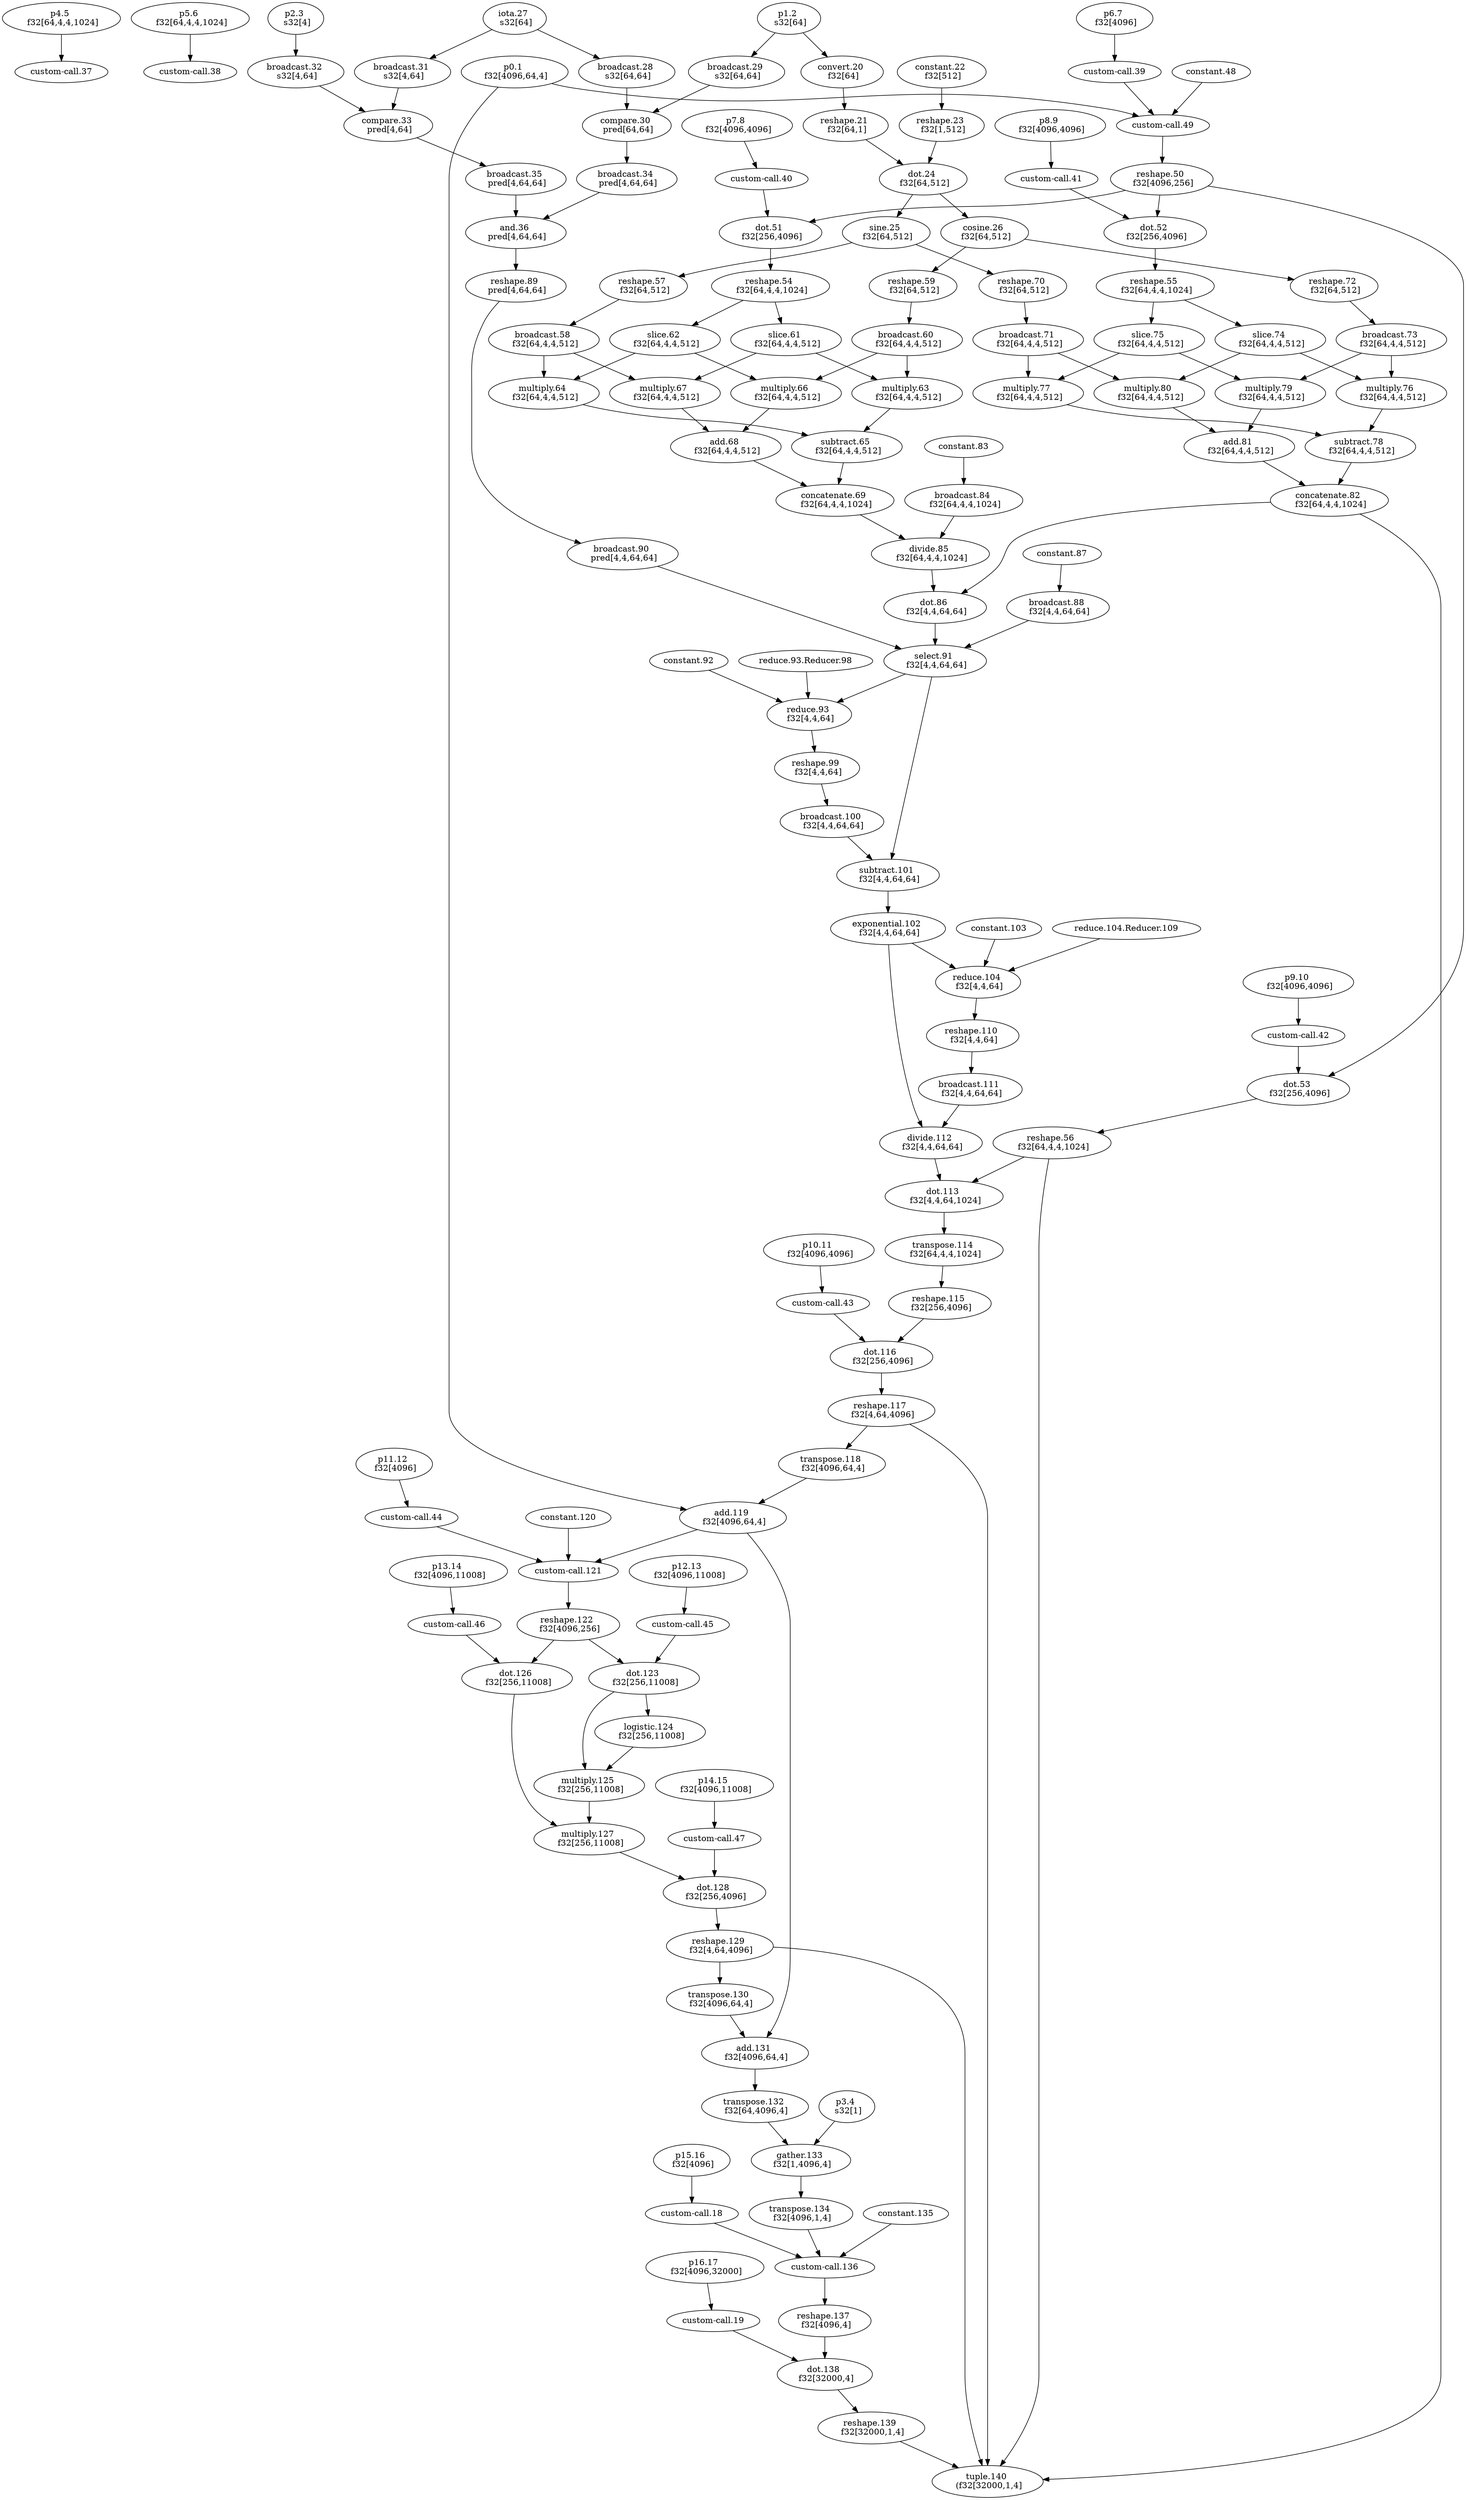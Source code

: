 digraph HloModule { 
	"p4.5" [label="p4.5 \n f32[64,4,4,1024]"];
	"p5.6" [label="p5.6 \n f32[64,4,4,1024]"];
	"p16.17" [label="p16.17 \n f32[4096,32000]"];
	"iota.27" [label="iota.27 \n s32[64]"];
	"broadcast.28" [label="broadcast.28 \n s32[64,64]"];
	"p1.2" [label="p1.2 \n s32[64]"];
	"broadcast.29" [label="broadcast.29 \n s32[64,64]"];
	"compare.30" [label="compare.30 \n pred[64,64]"];
	"broadcast.34" [label="broadcast.34 \n pred[4,64,64]"];
	"broadcast.31" [label="broadcast.31 \n s32[4,64]"];
	"p2.3" [label="p2.3 \n s32[4]"];
	"broadcast.32" [label="broadcast.32 \n s32[4,64]"];
	"compare.33" [label="compare.33 \n pred[4,64]"];
	"broadcast.35" [label="broadcast.35 \n pred[4,64,64]"];
	"and.36" [label="and.36 \n pred[4,64,64]"];
	"reshape.89" [label="reshape.89 \n pred[4,64,64]"];
	"broadcast.90" [label="broadcast.90 \n pred[4,4,64,64]"];
	"convert.20" [label="convert.20 \n f32[64]"];
	"reshape.21" [label="reshape.21 \n f32[64,1]"];
	"constant.22" [label="constant.22 \n f32[512]"];
	"reshape.23" [label="reshape.23 \n f32[1,512]"];
	"dot.24" [label="dot.24 \n f32[64,512]"];
	"cosine.26" [label="cosine.26 \n f32[64,512]"];
	"reshape.59" [label="reshape.59 \n f32[64,512]"];
	"broadcast.60" [label="broadcast.60 \n f32[64,4,4,512]"];
	"p0.1" [label="p0.1 \n f32[4096,64,4]"];
	"p6.7" [label="p6.7 \n f32[4096]"];
	"reshape.50" [label="reshape.50 \n f32[4096,256]"];
	"p7.8" [label="p7.8 \n f32[4096,4096]"];
	"dot.51" [label="dot.51 \n f32[256,4096]"];
	"reshape.54" [label="reshape.54 \n f32[64,4,4,1024]"];
	"slice.61" [label="slice.61 \n f32[64,4,4,512]"];
	"multiply.63" [label="multiply.63 \n f32[64,4,4,512]"];
	"sine.25" [label="sine.25 \n f32[64,512]"];
	"reshape.57" [label="reshape.57 \n f32[64,512]"];
	"broadcast.58" [label="broadcast.58 \n f32[64,4,4,512]"];
	"slice.62" [label="slice.62 \n f32[64,4,4,512]"];
	"multiply.64" [label="multiply.64 \n f32[64,4,4,512]"];
	"subtract.65" [label="subtract.65 \n f32[64,4,4,512]"];
	"multiply.66" [label="multiply.66 \n f32[64,4,4,512]"];
	"multiply.67" [label="multiply.67 \n f32[64,4,4,512]"];
	"add.68" [label="add.68 \n f32[64,4,4,512]"];
	"concatenate.69" [label="concatenate.69 \n f32[64,4,4,1024]"];
	"broadcast.84" [label="broadcast.84 \n f32[64,4,4,1024]"];
	"divide.85" [label="divide.85 \n f32[64,4,4,1024]"];
	"reshape.72" [label="reshape.72 \n f32[64,512]"];
	"broadcast.73" [label="broadcast.73 \n f32[64,4,4,512]"];
	"p8.9" [label="p8.9 \n f32[4096,4096]"];
	"dot.52" [label="dot.52 \n f32[256,4096]"];
	"reshape.55" [label="reshape.55 \n f32[64,4,4,1024]"];
	"slice.74" [label="slice.74 \n f32[64,4,4,512]"];
	"multiply.76" [label="multiply.76 \n f32[64,4,4,512]"];
	"reshape.70" [label="reshape.70 \n f32[64,512]"];
	"broadcast.71" [label="broadcast.71 \n f32[64,4,4,512]"];
	"slice.75" [label="slice.75 \n f32[64,4,4,512]"];
	"multiply.77" [label="multiply.77 \n f32[64,4,4,512]"];
	"subtract.78" [label="subtract.78 \n f32[64,4,4,512]"];
	"multiply.79" [label="multiply.79 \n f32[64,4,4,512]"];
	"multiply.80" [label="multiply.80 \n f32[64,4,4,512]"];
	"add.81" [label="add.81 \n f32[64,4,4,512]"];
	"concatenate.82" [label="concatenate.82 \n f32[64,4,4,1024]"];
	"dot.86" [label="dot.86 \n f32[4,4,64,64]"];
	"broadcast.88" [label="broadcast.88 \n f32[4,4,64,64]"];
	"select.91" [label="select.91 \n f32[4,4,64,64]"];
	"reduce.93" [label="reduce.93 \n f32[4,4,64]"];
	"reshape.99" [label="reshape.99 \n f32[4,4,64]"];
	"broadcast.100" [label="broadcast.100 \n f32[4,4,64,64]"];
	"subtract.101" [label="subtract.101 \n f32[4,4,64,64]"];
	"exponential.102" [label="exponential.102 \n f32[4,4,64,64]"];
	"reduce.104" [label="reduce.104 \n f32[4,4,64]"];
	"reshape.110" [label="reshape.110 \n f32[4,4,64]"];
	"broadcast.111" [label="broadcast.111 \n f32[4,4,64,64]"];
	"divide.112" [label="divide.112 \n f32[4,4,64,64]"];
	"p9.10" [label="p9.10 \n f32[4096,4096]"];
	"dot.53" [label="dot.53 \n f32[256,4096]"];
	"reshape.56" [label="reshape.56 \n f32[64,4,4,1024]"];
	"dot.113" [label="dot.113 \n f32[4,4,64,1024]"];
	"transpose.114" [label="transpose.114 \n f32[64,4,4,1024]"];
	"reshape.115" [label="reshape.115 \n f32[256,4096]"];
	"p10.11" [label="p10.11 \n f32[4096,4096]"];
	"dot.116" [label="dot.116 \n f32[256,4096]"];
	"reshape.117" [label="reshape.117 \n f32[4,64,4096]"];
	"transpose.118" [label="transpose.118 \n f32[4096,64,4]"];
	"add.119" [label="add.119 \n f32[4096,64,4]"];
	"p11.12" [label="p11.12 \n f32[4096]"];
	"reshape.122" [label="reshape.122 \n f32[4096,256]"];
	"p12.13" [label="p12.13 \n f32[4096,11008]"];
	"dot.123" [label="dot.123 \n f32[256,11008]"];
	"logistic.124" [label="logistic.124 \n f32[256,11008]"];
	"multiply.125" [label="multiply.125 \n f32[256,11008]"];
	"p13.14" [label="p13.14 \n f32[4096,11008]"];
	"dot.126" [label="dot.126 \n f32[256,11008]"];
	"multiply.127" [label="multiply.127 \n f32[256,11008]"];
	"p14.15" [label="p14.15 \n f32[4096,11008]"];
	"dot.128" [label="dot.128 \n f32[256,4096]"];
	"reshape.129" [label="reshape.129 \n f32[4,64,4096]"];
	"transpose.130" [label="transpose.130 \n f32[4096,64,4]"];
	"add.131" [label="add.131 \n f32[4096,64,4]"];
	"transpose.132" [label="transpose.132 \n f32[64,4096,4]"];
	"p3.4" [label="p3.4 \n s32[1]"];
	"gather.133" [label="gather.133 \n f32[1,4096,4]"];
	"transpose.134" [label="transpose.134 \n f32[4096,1,4]"];
	"p15.16" [label="p15.16 \n f32[4096]"];
	"reshape.137" [label="reshape.137 \n f32[4096,4]"];
	"dot.138" [label="dot.138 \n f32[32000,4]"];
	"reshape.139" [label="reshape.139 \n f32[32000,1,4]"];
	"tuple.140" [label="tuple.140 \n (f32[32000,1,4]"]; 
 	"p4.5" -> "custom-call.37";
	"p5.6" -> "custom-call.38";
	"p16.17" -> "custom-call.19";
	"iota.27" -> "broadcast.28";
	"p1.2" -> "broadcast.29";
	"broadcast.28" -> "compare.30";
	"broadcast.29" -> "compare.30";
	"compare.30" -> "broadcast.34";
	"iota.27" -> "broadcast.31";
	"p2.3" -> "broadcast.32";
	"broadcast.31" -> "compare.33";
	"broadcast.32" -> "compare.33";
	"compare.33" -> "broadcast.35";
	"broadcast.34" -> "and.36";
	"broadcast.35" -> "and.36";
	"and.36" -> "reshape.89";
	"reshape.89" -> "broadcast.90";
	"p1.2" -> "convert.20";
	"convert.20" -> "reshape.21";
	"constant.22" -> "reshape.23";
	"reshape.21" -> "dot.24";
	"reshape.23" -> "dot.24";
	"dot.24" -> "cosine.26";
	"cosine.26" -> "reshape.59";
	"reshape.59" -> "broadcast.60";
	"p6.7" -> "custom-call.39";
	"p0.1" -> "custom-call.49";
	"custom-call.39" -> "custom-call.49";
	"constant.48" -> "custom-call.49";
	"custom-call.49" -> "reshape.50";
	"p7.8" -> "custom-call.40";
	"reshape.50" -> "dot.51";
	"custom-call.40" -> "dot.51";
	"dot.51" -> "reshape.54";
	"reshape.54" -> "slice.61";
	"broadcast.60" -> "multiply.63";
	"slice.61" -> "multiply.63";
	"dot.24" -> "sine.25";
	"sine.25" -> "reshape.57";
	"reshape.57" -> "broadcast.58";
	"reshape.54" -> "slice.62";
	"broadcast.58" -> "multiply.64";
	"slice.62" -> "multiply.64";
	"multiply.63" -> "subtract.65";
	"multiply.64" -> "subtract.65";
	"broadcast.60" -> "multiply.66";
	"slice.62" -> "multiply.66";
	"broadcast.58" -> "multiply.67";
	"slice.61" -> "multiply.67";
	"multiply.66" -> "add.68";
	"multiply.67" -> "add.68";
	"subtract.65" -> "concatenate.69";
	"add.68" -> "concatenate.69";
	"constant.83" -> "broadcast.84";
	"concatenate.69" -> "divide.85";
	"broadcast.84" -> "divide.85";
	"cosine.26" -> "reshape.72";
	"reshape.72" -> "broadcast.73";
	"p8.9" -> "custom-call.41";
	"reshape.50" -> "dot.52";
	"custom-call.41" -> "dot.52";
	"dot.52" -> "reshape.55";
	"reshape.55" -> "slice.74";
	"broadcast.73" -> "multiply.76";
	"slice.74" -> "multiply.76";
	"sine.25" -> "reshape.70";
	"reshape.70" -> "broadcast.71";
	"reshape.55" -> "slice.75";
	"broadcast.71" -> "multiply.77";
	"slice.75" -> "multiply.77";
	"multiply.76" -> "subtract.78";
	"multiply.77" -> "subtract.78";
	"broadcast.73" -> "multiply.79";
	"slice.75" -> "multiply.79";
	"broadcast.71" -> "multiply.80";
	"slice.74" -> "multiply.80";
	"multiply.79" -> "add.81";
	"multiply.80" -> "add.81";
	"subtract.78" -> "concatenate.82";
	"add.81" -> "concatenate.82";
	"divide.85" -> "dot.86";
	"concatenate.82" -> "dot.86";
	"constant.87" -> "broadcast.88";
	"broadcast.90" -> "select.91";
	"dot.86" -> "select.91";
	"broadcast.88" -> "select.91";
	"select.91" -> "reduce.93";
	"constant.92" -> "reduce.93";
	"reduce.93.Reducer.98" -> "reduce.93";
	"reduce.93" -> "reshape.99";
	"reshape.99" -> "broadcast.100";
	"select.91" -> "subtract.101";
	"broadcast.100" -> "subtract.101";
	"subtract.101" -> "exponential.102";
	"exponential.102" -> "reduce.104";
	"constant.103" -> "reduce.104";
	"reduce.104.Reducer.109" -> "reduce.104";
	"reduce.104" -> "reshape.110";
	"reshape.110" -> "broadcast.111";
	"exponential.102" -> "divide.112";
	"broadcast.111" -> "divide.112";
	"p9.10" -> "custom-call.42";
	"reshape.50" -> "dot.53";
	"custom-call.42" -> "dot.53";
	"dot.53" -> "reshape.56";
	"divide.112" -> "dot.113";
	"reshape.56" -> "dot.113";
	"dot.113" -> "transpose.114";
	"transpose.114" -> "reshape.115";
	"p10.11" -> "custom-call.43";
	"reshape.115" -> "dot.116";
	"custom-call.43" -> "dot.116";
	"dot.116" -> "reshape.117";
	"reshape.117" -> "transpose.118";
	"transpose.118" -> "add.119";
	"p0.1" -> "add.119";
	"p11.12" -> "custom-call.44";
	"add.119" -> "custom-call.121";
	"custom-call.44" -> "custom-call.121";
	"constant.120" -> "custom-call.121";
	"custom-call.121" -> "reshape.122";
	"p12.13" -> "custom-call.45";
	"reshape.122" -> "dot.123";
	"custom-call.45" -> "dot.123";
	"dot.123" -> "logistic.124";
	"dot.123" -> "multiply.125";
	"logistic.124" -> "multiply.125";
	"p13.14" -> "custom-call.46";
	"reshape.122" -> "dot.126";
	"custom-call.46" -> "dot.126";
	"multiply.125" -> "multiply.127";
	"dot.126" -> "multiply.127";
	"p14.15" -> "custom-call.47";
	"multiply.127" -> "dot.128";
	"custom-call.47" -> "dot.128";
	"dot.128" -> "reshape.129";
	"reshape.129" -> "transpose.130";
	"transpose.130" -> "add.131";
	"add.119" -> "add.131";
	"add.131" -> "transpose.132";
	"transpose.132" -> "gather.133";
	"p3.4" -> "gather.133";
	"gather.133" -> "transpose.134";
	"p15.16" -> "custom-call.18";
	"transpose.134" -> "custom-call.136";
	"custom-call.18" -> "custom-call.136";
	"constant.135" -> "custom-call.136";
	"custom-call.136" -> "reshape.137";
	"custom-call.19" -> "dot.138";
	"reshape.137" -> "dot.138";
	"dot.138" -> "reshape.139";
	"reshape.139" -> "tuple.140";
	"concatenate.82" -> "tuple.140";
	"reshape.56" -> "tuple.140";
	"reshape.117" -> "tuple.140";
	"reshape.129" -> "tuple.140";
 }